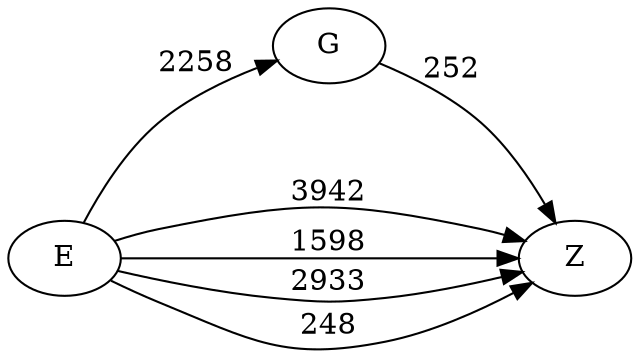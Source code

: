 digraph G {
	rankdir=LR size="8,5"
	E
	G
	E -> G [label=2258]
	G
	Z
	G -> Z [label=252]
	E
	Z
	E -> Z [label=3942]
	E
	Z
	E -> Z [label=1598]
	E
	Z
	E -> Z [label=2933]
	E
	Z
	E -> Z [label=248]
}
